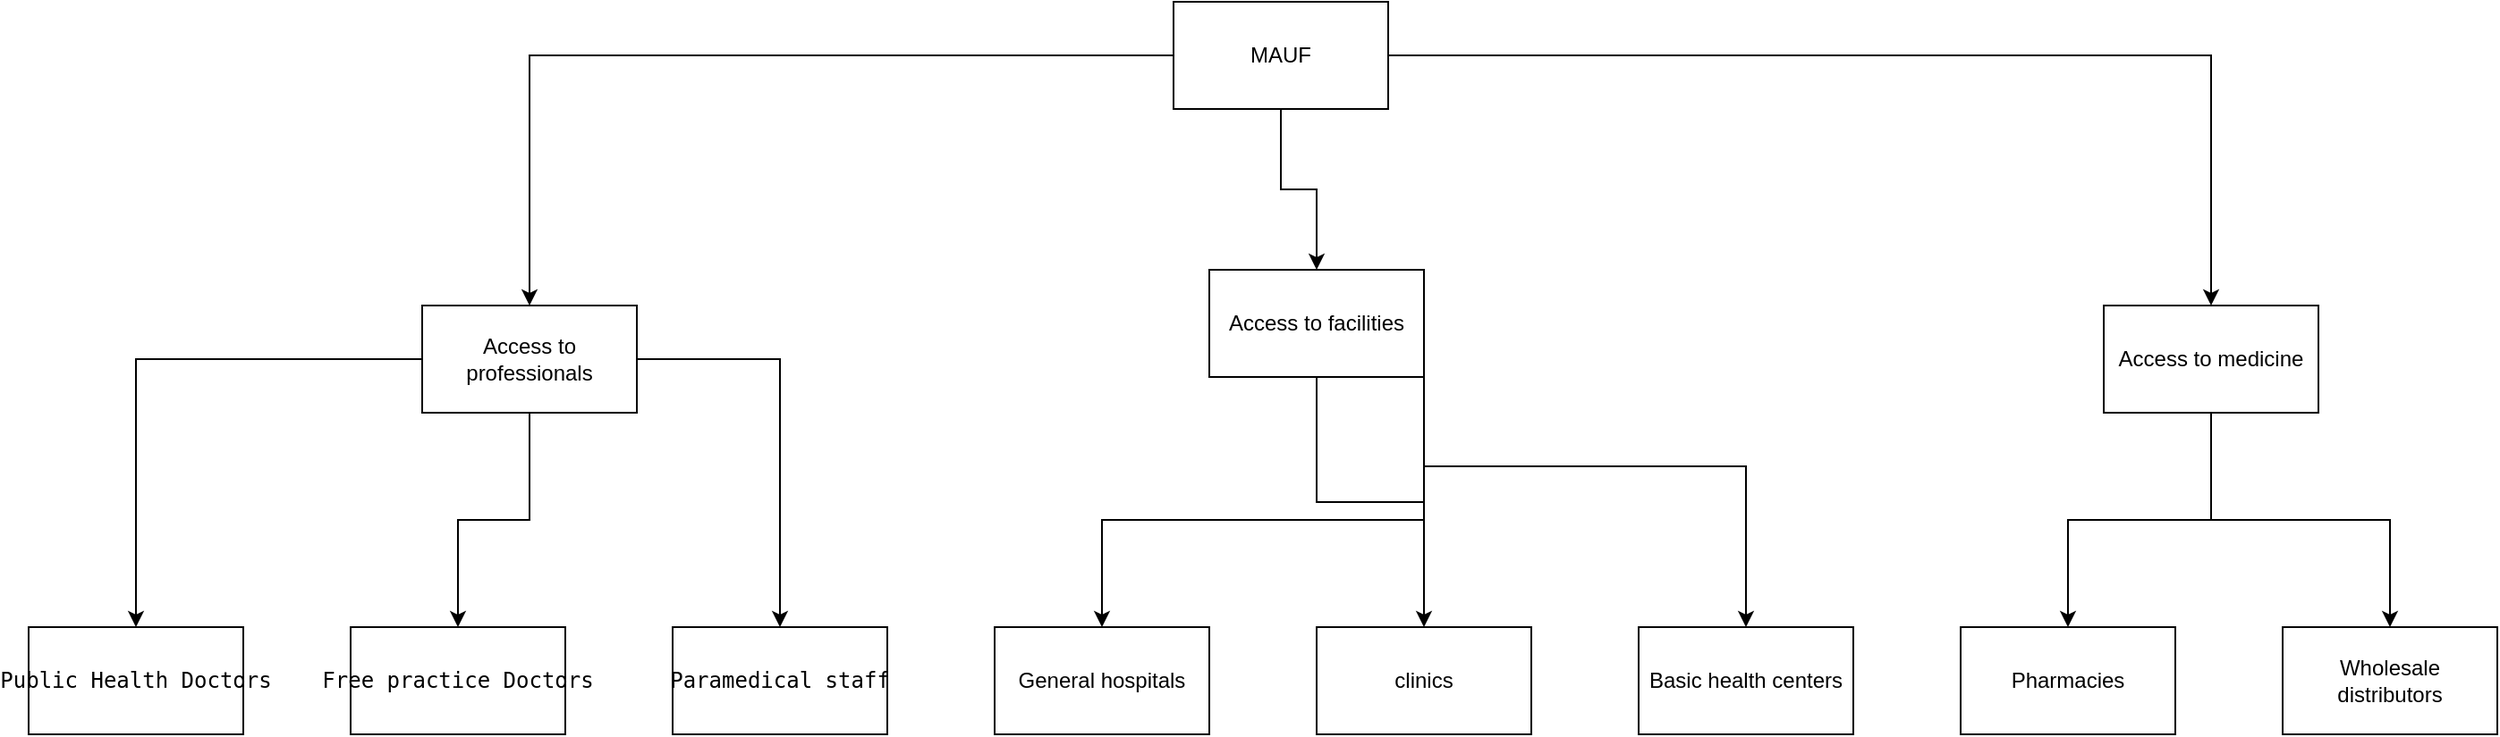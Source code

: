 <mxGraphModel dx="1763" dy="793" grid="1" gridSize="10" guides="1" tooltips="1" connect="1" arrows="1" fold="1" page="0" pageScale="1" pageWidth="827" pageHeight="1169" background="#ffffff"><root><mxCell id="0"/><mxCell id="1" parent="0"/><mxCell id="3" style="edgeStyle=orthogonalEdgeStyle;rounded=0;html=1;jettySize=auto;orthogonalLoop=1;" parent="1" source="2" target="4" edge="1"><mxGeometry relative="1" as="geometry"><mxPoint x="-170" y="140" as="targetPoint"/></mxGeometry></mxCell><mxCell id="2" value="MAUF" style="rounded=0;whiteSpace=wrap;html=1;" parent="1" vertex="1"><mxGeometry x="-260" y="-50" width="120" height="60" as="geometry"/></mxCell><mxCell id="15" style="edgeStyle=orthogonalEdgeStyle;rounded=0;html=1;entryX=0.5;entryY=0;jettySize=auto;orthogonalLoop=1;" parent="1" source="4" target="14" edge="1"><mxGeometry relative="1" as="geometry"/></mxCell><mxCell id="17" style="edgeStyle=orthogonalEdgeStyle;rounded=0;html=1;entryX=0.5;entryY=0;jettySize=auto;orthogonalLoop=1;" parent="1" source="4" target="16" edge="1"><mxGeometry relative="1" as="geometry"/></mxCell><mxCell id="18" style="edgeStyle=orthogonalEdgeStyle;rounded=0;html=1;jettySize=auto;orthogonalLoop=1;" parent="1" source="4" target="12" edge="1"><mxGeometry relative="1" as="geometry"/></mxCell><mxCell id="4" value="Access to professionals" style="rounded=0;whiteSpace=wrap;html=1;" parent="1" vertex="1"><mxGeometry x="-680" y="120" width="120" height="60" as="geometry"/></mxCell><mxCell id="20" style="edgeStyle=orthogonalEdgeStyle;rounded=0;html=1;exitX=0.5;exitY=1;entryX=0.5;entryY=0;jettySize=auto;orthogonalLoop=1;" parent="1" source="6" target="19" edge="1"><mxGeometry relative="1" as="geometry"><Array as="points"><mxPoint x="-120" y="240"/><mxPoint x="-300" y="240"/></Array></mxGeometry></mxCell><mxCell id="22" style="edgeStyle=orthogonalEdgeStyle;rounded=0;html=1;exitX=1;exitY=0.5;jettySize=auto;orthogonalLoop=1;" parent="1" source="6" target="21" edge="1"><mxGeometry relative="1" as="geometry"><Array as="points"><mxPoint x="-120" y="150"/><mxPoint x="-120" y="210"/><mxPoint x="60" y="210"/></Array></mxGeometry></mxCell><mxCell id="24" style="edgeStyle=orthogonalEdgeStyle;rounded=0;html=1;exitX=0.5;exitY=1;jettySize=auto;orthogonalLoop=1;" parent="1" source="6" target="23" edge="1"><mxGeometry relative="1" as="geometry"/></mxCell><mxCell id="6" value="Access to facilities" style="rounded=0;whiteSpace=wrap;html=1;" parent="1" vertex="1"><mxGeometry x="-240" y="100" width="120" height="60" as="geometry"/></mxCell><mxCell id="7" style="edgeStyle=orthogonalEdgeStyle;rounded=0;html=1;jettySize=auto;orthogonalLoop=1;" parent="1" source="2" target="6" edge="1"><mxGeometry relative="1" as="geometry"><mxPoint x="100" y="190" as="targetPoint"/><mxPoint x="10" y="60" as="sourcePoint"/></mxGeometry></mxCell><mxCell id="27" style="edgeStyle=orthogonalEdgeStyle;rounded=0;html=1;jettySize=auto;orthogonalLoop=1;" parent="1" source="9" target="25" edge="1"><mxGeometry relative="1" as="geometry"/></mxCell><mxCell id="28" style="edgeStyle=orthogonalEdgeStyle;rounded=0;html=1;jettySize=auto;orthogonalLoop=1;" parent="1" source="9" target="26" edge="1"><mxGeometry relative="1" as="geometry"/></mxCell><mxCell id="9" value="Access to medicine" style="rounded=0;whiteSpace=wrap;html=1;" parent="1" vertex="1"><mxGeometry x="260" y="120" width="120" height="60" as="geometry"/></mxCell><mxCell id="10" style="edgeStyle=orthogonalEdgeStyle;rounded=0;html=1;jettySize=auto;orthogonalLoop=1;" parent="1" source="2" target="9" edge="1"><mxGeometry relative="1" as="geometry"><mxPoint x="290" y="160" as="targetPoint"/><mxPoint x="10" y="60" as="sourcePoint"/></mxGeometry></mxCell><mxCell id="12" value="&lt;pre&gt;Public Health Doctors&lt;/pre&gt;" style="rounded=0;whiteSpace=wrap;html=1;flipV=1;" parent="1" vertex="1"><mxGeometry x="-900" y="300" width="120" height="60" as="geometry"/></mxCell><mxCell id="14" value="&lt;pre&gt;Free practice Doctors&lt;/pre&gt;" style="rounded=0;whiteSpace=wrap;html=1;flipV=1;" parent="1" vertex="1"><mxGeometry x="-720" y="300" width="120" height="60" as="geometry"/></mxCell><mxCell id="16" value="&lt;pre&gt;Paramedical staff&lt;/pre&gt;" style="rounded=0;whiteSpace=wrap;html=1;flipV=1;" parent="1" vertex="1"><mxGeometry x="-540" y="300" width="120" height="60" as="geometry"/></mxCell><mxCell id="19" value="General hospitals" style="rounded=0;whiteSpace=wrap;html=1;flipV=1;" parent="1" vertex="1"><mxGeometry x="-360" y="300" width="120" height="60" as="geometry"/></mxCell><mxCell id="21" value="Basic health centers" style="rounded=0;whiteSpace=wrap;html=1;flipV=1;" parent="1" vertex="1"><mxGeometry y="300" width="120" height="60" as="geometry"/></mxCell><mxCell id="23" value="clinics" style="rounded=0;whiteSpace=wrap;html=1;flipV=1;" parent="1" vertex="1"><mxGeometry x="-180" y="300" width="120" height="60" as="geometry"/></mxCell><mxCell id="25" value="Pharmacies" style="rounded=0;whiteSpace=wrap;html=1;flipV=1;" parent="1" vertex="1"><mxGeometry x="180" y="300" width="120" height="60" as="geometry"/></mxCell><mxCell id="26" value="Wholesale distributors" style="rounded=0;whiteSpace=wrap;html=1;flipV=1;" parent="1" vertex="1"><mxGeometry x="360" y="300" width="120" height="60" as="geometry"/></mxCell></root></mxGraphModel>